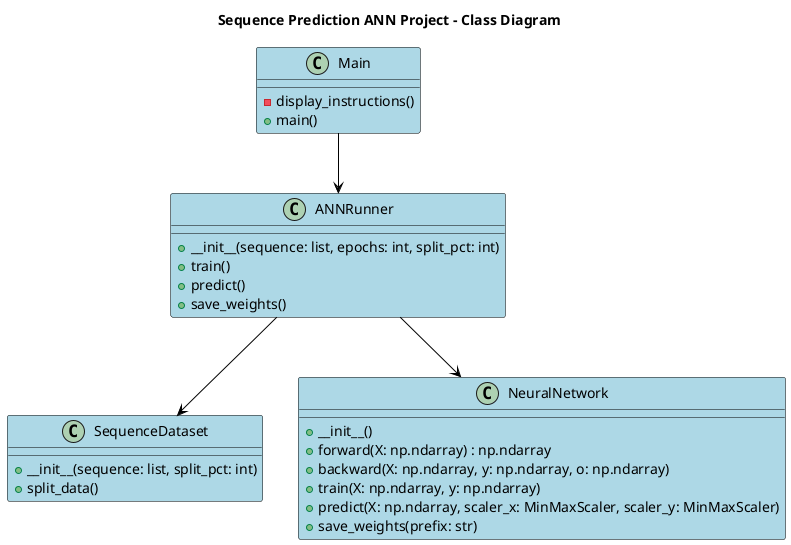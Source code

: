 @startuml


skinparam class {
    BackgroundColor lightBlue
    BorderColor black
    ArrowColor black
    FontName Arial
}


title Sequence Prediction ANN Project - Class Diagram

class Main {
  -display_instructions()
  +main()
}

class ANNRunner {
  +__init__(sequence: list, epochs: int, split_pct: int)
  +train()
  +predict()
  +save_weights()
}

class SequenceDataset {
  +__init__(sequence: list, split_pct: int)
  +split_data()
}

class NeuralNetwork {
  +__init__()
  +forward(X: np.ndarray) : np.ndarray
  +backward(X: np.ndarray, y: np.ndarray, o: np.ndarray)
  +train(X: np.ndarray, y: np.ndarray)
  +predict(X: np.ndarray, scaler_x: MinMaxScaler, scaler_y: MinMaxScaler)
  +save_weights(prefix: str)
}

Main --> ANNRunner
ANNRunner --> SequenceDataset
ANNRunner --> NeuralNetwork

@enduml
